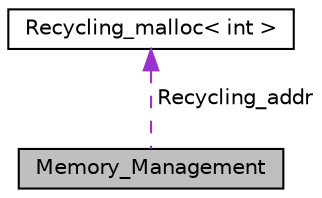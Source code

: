 digraph "Memory_Management"
{
 // LATEX_PDF_SIZE
  edge [fontname="Helvetica",fontsize="10",labelfontname="Helvetica",labelfontsize="10"];
  node [fontname="Helvetica",fontsize="10",shape=record];
  Node1 [label="Memory_Management",height=0.2,width=0.4,color="black", fillcolor="grey75", style="filled", fontcolor="black",tooltip=" "];
  Node2 -> Node1 [dir="back",color="darkorchid3",fontsize="10",style="dashed",label=" Recycling_addr" ,fontname="Helvetica"];
  Node2 [label="Recycling_malloc\< int \>",height=0.2,width=0.4,color="black", fillcolor="white", style="filled",URL="$class_recycling__malloc.html",tooltip=" "];
}
